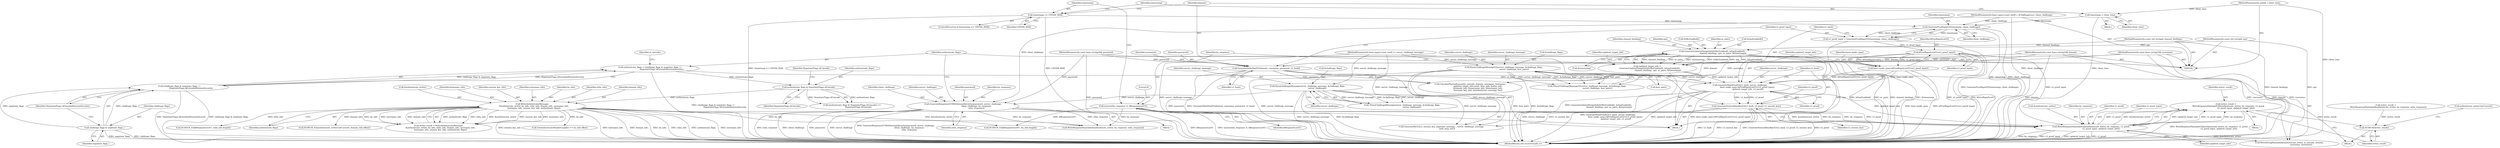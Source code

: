 digraph "0_Chrome_9cfe470d793da6e09b966d435c8fa2ba1625d5fe_3@API" {
"1000301" [label="(Call,writer_result =\n        WriteResponsePayloadsV2(&authenticate_writer, lm_response, v2_proof,\n                                v2_proof_input, updated_target_info))"];
"1000303" [label="(Call,WriteResponsePayloadsV2(&authenticate_writer, lm_response, v2_proof,\n                                v2_proof_input, updated_target_info))"];
"1000264" [label="(Call,WriteAuthenticateMessage(\n      &authenticate_writer, lm_info, ntlm_info, domain_info, username_info,\n      hostname_info, session_key_info, authenticate_flags))"];
"1000229" [label="(Call,authenticate_flags & NegotiateFlags::kUnicode)"];
"1000218" [label="(Call,authenticate_flags = (challenge_flags & negotiate_flags_) |\n                                      NegotiateFlags::kExtendedSessionSecurity)"];
"1000220" [label="(Call,(challenge_flags & negotiate_flags_) |\n                                      NegotiateFlags::kExtendedSessionSecurity)"];
"1000221" [label="(Call,challenge_flags & negotiate_flags_)"];
"1000163" [label="(Call,memset(lm_response, 0, kResponseLenV1))"];
"1000211" [label="(Call,GenerateResponsesV1WithSessionSecurity(password, server_challenge,\n                                           client_challenge, lm_response,\n                                           ntlm_response))"];
"1000103" [label="(MethodParameterIn,const base::string16& password)"];
"1000204" [label="(Call,ParseChallengeMessage(server_challenge_message, &challenge_flags,\n                               server_challenge))"];
"1000109" [label="(MethodParameterIn,base::span<const uint8_t> server_challenge_message)"];
"1000108" [label="(MethodParameterIn,base::span<const uint8_t, kChallengeLen> client_challenge)"];
"1000196" [label="(Call,GenerateSessionBaseKeyV2(v2_hash, v2_proof, v2_session_key))"];
"1000186" [label="(Call,GenerateNtlmProofV2(v2_hash, server_challenge,\n                        base::make_span<kProofInputLenV2>(v2_proof_input),\n                         updated_target_info, v2_proof))"];
"1000176" [label="(Call,GenerateNtlmHashV2(domain, username, password, v2_hash))"];
"1000101" [label="(MethodParameterIn,const base::string16& domain)"];
"1000102" [label="(MethodParameterIn,const base::string16& username)"];
"1000143" [label="(Call,ParseChallengeMessageV2(server_challenge_message, &challenge_flags,\n                                 server_challenge, &av_pairs))"];
"1000189" [label="(Call,base::make_span<kProofInputLenV2>(v2_proof_input))"];
"1000191" [label="(Call,kProofInputLenV2>(v2_proof_input))"];
"1000181" [label="(Call,v2_proof_input = GenerateProofInputV2(timestamp, client_challenge))"];
"1000183" [label="(Call,GenerateProofInputV2(timestamp, client_challenge))"];
"1000168" [label="(Call,timestamp == UINT64_MAX)"];
"1000172" [label="(Call,timestamp = client_time)"];
"1000107" [label="(MethodParameterIn,uint64_t client_time)"];
"1000153" [label="(Call,updated_target_info =\n        GenerateUpdatedTargetInfo(IsMicEnabled(), IsEpaEnabled(),\n                                  channel_bindings, spn, av_pairs, &timestamp))"];
"1000155" [label="(Call,GenerateUpdatedTargetInfo(IsMicEnabled(), IsEpaEnabled(),\n                                  channel_bindings, spn, av_pairs, &timestamp))"];
"1000105" [label="(MethodParameterIn,const std::string& channel_bindings)"];
"1000106" [label="(MethodParameterIn,const std::string& spn)"];
"1000329" [label="(Call,DCHECK(writer_result))"];
"1000219" [label="(Identifier,authenticate_flags)"];
"1000163" [label="(Call,memset(lm_response, 0, kResponseLenV1))"];
"1000272" [label="(Identifier,session_key_info)"];
"1000191" [label="(Call,kProofInputLenV2>(v2_proof_input))"];
"1000156" [label="(Call,IsMicEnabled())"];
"1000161" [label="(Call,&timestamp)"];
"1000303" [label="(Call,WriteResponsePayloadsV2(&authenticate_writer, lm_response, v2_proof,\n                                v2_proof_input, updated_target_info))"];
"1000213" [label="(Identifier,server_challenge)"];
"1000176" [label="(Call,GenerateNtlmHashV2(domain, username, password, v2_hash))"];
"1000199" [label="(Identifier,v2_session_key)"];
"1000232" [label="(Identifier,NegotiateFlags::kUnicode)"];
"1000179" [label="(Identifier,password)"];
"1000192" [label="(Identifier,kProofInputLenV2)"];
"1000107" [label="(MethodParameterIn,uint64_t client_time)"];
"1000229" [label="(Call,authenticate_flags & NegotiateFlags::kUnicode)"];
"1000165" [label="(Literal,0)"];
"1000143" [label="(Call,ParseChallengeMessageV2(server_challenge_message, &challenge_flags,\n                                 server_challenge, &av_pairs))"];
"1000154" [label="(Identifier,updated_target_info)"];
"1000304" [label="(Call,&authenticate_writer)"];
"1000196" [label="(Call,GenerateSessionBaseKeyV2(v2_hash, v2_proof, v2_session_key))"];
"1000312" [label="(Call,DCHECK_EQ(kResponseLenV1, lm_info.length))"];
"1000230" [label="(Identifier,authenticate_flags)"];
"1000270" [label="(Identifier,username_info)"];
"1000172" [label="(Call,timestamp = client_time)"];
"1000222" [label="(Identifier,challenge_flags)"];
"1000186" [label="(Call,GenerateNtlmProofV2(v2_hash, server_challenge,\n                        base::make_span<kProofInputLenV2>(v2_proof_input),\n                         updated_target_info, v2_proof))"];
"1000147" [label="(Identifier,server_challenge)"];
"1000183" [label="(Call,GenerateProofInputV2(timestamp, client_challenge))"];
"1000101" [label="(MethodParameterIn,const base::string16& domain)"];
"1000212" [label="(Identifier,password)"];
"1000228" [label="(Call,(authenticate_flags & NegotiateFlags::kUnicode) ==\n                    NegotiateFlags::kUnicode)"];
"1000306" [label="(Identifier,lm_response)"];
"1000293" [label="(Call,GetAuthenticateHeaderLength() == lm_info.offset)"];
"1000185" [label="(Identifier,client_challenge)"];
"1000166" [label="(Identifier,kResponseLenV1)"];
"1000300" [label="(Block,)"];
"1000373" [label="(MethodReturn,std::vector<uint8_t>)"];
"1000142" [label="(Call,!ParseChallengeMessageV2(server_challenge_message, &challenge_flags,\n                                 server_challenge, &av_pairs))"];
"1000177" [label="(Identifier,domain)"];
"1000211" [label="(Call,GenerateResponsesV1WithSessionSecurity(password, server_challenge,\n                                           client_challenge, lm_response,\n                                           ntlm_response))"];
"1000203" [label="(Call,!ParseChallengeMessage(server_challenge_message, &challenge_flags,\n                               server_challenge))"];
"1000148" [label="(Call,&av_pairs)"];
"1000170" [label="(Identifier,UINT64_MAX)"];
"1000309" [label="(Identifier,updated_target_info)"];
"1000167" [label="(ControlStructure,if (timestamp == UINT64_MAX))"];
"1000329" [label="(Call,DCHECK(writer_result))"];
"1000205" [label="(Identifier,server_challenge_message)"];
"1000174" [label="(Identifier,client_time)"];
"1000164" [label="(Identifier,lm_response)"];
"1000184" [label="(Identifier,timestamp)"];
"1000307" [label="(Identifier,v2_proof)"];
"1000190" [label="(Identifier,base::make_span)"];
"1000182" [label="(Identifier,v2_proof_input)"];
"1000221" [label="(Call,challenge_flags & negotiate_flags_)"];
"1000139" [label="(Block,)"];
"1000332" [label="(Call,authenticate_writer.GetCursor())"];
"1000267" [label="(Identifier,lm_info)"];
"1000231" [label="(Identifier,NegotiateFlags::kUnicode)"];
"1000160" [label="(Identifier,av_pairs)"];
"1000268" [label="(Identifier,ntlm_info)"];
"1000240" [label="(Call,CalculatePayloadLayout(is_unicode, domain, username, hostname,\n                         updated_target_info.size(), &lm_info, &ntlm_info,\n                         &domain_info, &username_info, &hostname_info,\n                         &session_key_info, &authenticate_message_len))"];
"1000324" [label="(Call,WriteResponsePayloads(&authenticate_writer, lm_response, ntlm_response))"];
"1000224" [label="(Identifier,NegotiateFlags::kExtendedSessionSecurity)"];
"1000157" [label="(Call,IsEpaEnabled())"];
"1000103" [label="(MethodParameterIn,const base::string16& password)"];
"1000158" [label="(Identifier,channel_bindings)"];
"1000302" [label="(Identifier,writer_result)"];
"1000187" [label="(Identifier,v2_hash)"];
"1000215" [label="(Identifier,lm_response)"];
"1000201" [label="(Block,)"];
"1000317" [label="(Call,DCHECK_EQ(kResponseLenV1, ntlm_info.length))"];
"1000169" [label="(Identifier,timestamp)"];
"1000189" [label="(Call,base::make_span<kProofInputLenV2>(v2_proof_input))"];
"1000109" [label="(MethodParameterIn,base::span<const uint8_t> server_challenge_message)"];
"1000168" [label="(Call,timestamp == UINT64_MAX)"];
"1000188" [label="(Identifier,server_challenge)"];
"1000181" [label="(Call,v2_proof_input = GenerateProofInputV2(timestamp, client_challenge))"];
"1000264" [label="(Call,WriteAuthenticateMessage(\n      &authenticate_writer, lm_info, ntlm_info, domain_info, username_info,\n      hostname_info, session_key_info, authenticate_flags))"];
"1000338" [label="(Call,WriteStringPayloads(&authenticate_writer, is_unicode, domain,\n                                      username, hostname))"];
"1000330" [label="(Identifier,writer_result)"];
"1000322" [label="(Call,writer_result =\n        WriteResponsePayloads(&authenticate_writer, lm_response, ntlm_response))"];
"1000206" [label="(Call,&challenge_flags)"];
"1000159" [label="(Identifier,spn)"];
"1000110" [label="(Block,)"];
"1000195" [label="(Identifier,v2_proof)"];
"1000220" [label="(Call,(challenge_flags & negotiate_flags_) |\n                                      NegotiateFlags::kExtendedSessionSecurity)"];
"1000153" [label="(Call,updated_target_info =\n        GenerateUpdatedTargetInfo(IsMicEnabled(), IsEpaEnabled(),\n                                  channel_bindings, spn, av_pairs, &timestamp))"];
"1000218" [label="(Call,authenticate_flags = (challenge_flags & negotiate_flags_) |\n                                      NegotiateFlags::kExtendedSessionSecurity)"];
"1000180" [label="(Identifier,v2_hash)"];
"1000223" [label="(Identifier,negotiate_flags_)"];
"1000144" [label="(Identifier,server_challenge_message)"];
"1000198" [label="(Identifier,v2_proof)"];
"1000197" [label="(Identifier,v2_hash)"];
"1000269" [label="(Identifier,domain_info)"];
"1000273" [label="(Identifier,authenticate_flags)"];
"1000331" [label="(Call,DCHECK_EQ(authenticate_writer.GetCursor(), domain_info.offset))"];
"1000265" [label="(Call,&authenticate_writer)"];
"1000365" [label="(Call,GenerateMicV2(v2_session_key, negotiate_message_, server_challenge_message,\n                  auth_msg, mic))"];
"1000155" [label="(Call,GenerateUpdatedTargetInfo(IsMicEnabled(), IsEpaEnabled(),\n                                  channel_bindings, spn, av_pairs, &timestamp))"];
"1000194" [label="(Identifier,updated_target_info)"];
"1000271" [label="(Identifier,hostname_info)"];
"1000108" [label="(MethodParameterIn,base::span<const uint8_t, kChallengeLen> client_challenge)"];
"1000204" [label="(Call,ParseChallengeMessage(server_challenge_message, &challenge_flags,\n                               server_challenge))"];
"1000214" [label="(Identifier,client_challenge)"];
"1000216" [label="(Identifier,ntlm_response)"];
"1000262" [label="(Call,writer_result = WriteAuthenticateMessage(\n      &authenticate_writer, lm_info, ntlm_info, domain_info, username_info,\n      hostname_info, session_key_info, authenticate_flags))"];
"1000102" [label="(MethodParameterIn,const base::string16& username)"];
"1000178" [label="(Identifier,username)"];
"1000173" [label="(Identifier,timestamp)"];
"1000301" [label="(Call,writer_result =\n        WriteResponsePayloadsV2(&authenticate_writer, lm_response, v2_proof,\n                                v2_proof_input, updated_target_info))"];
"1000208" [label="(Identifier,server_challenge)"];
"1000308" [label="(Identifier,v2_proof_input)"];
"1000227" [label="(Identifier,is_unicode)"];
"1000145" [label="(Call,&challenge_flags)"];
"1000193" [label="(Identifier,v2_proof_input)"];
"1000105" [label="(MethodParameterIn,const std::string& channel_bindings)"];
"1000106" [label="(MethodParameterIn,const std::string& spn)"];
"1000171" [label="(Block,)"];
"1000301" -> "1000300"  [label="AST: "];
"1000301" -> "1000303"  [label="CFG: "];
"1000302" -> "1000301"  [label="AST: "];
"1000303" -> "1000301"  [label="AST: "];
"1000330" -> "1000301"  [label="CFG: "];
"1000301" -> "1000373"  [label="DDG: WriteResponsePayloadsV2(&authenticate_writer, lm_response, v2_proof,\n                                v2_proof_input, updated_target_info)"];
"1000303" -> "1000301"  [label="DDG: updated_target_info"];
"1000303" -> "1000301"  [label="DDG: v2_proof_input"];
"1000303" -> "1000301"  [label="DDG: lm_response"];
"1000303" -> "1000301"  [label="DDG: v2_proof"];
"1000303" -> "1000301"  [label="DDG: &authenticate_writer"];
"1000301" -> "1000329"  [label="DDG: writer_result"];
"1000303" -> "1000309"  [label="CFG: "];
"1000304" -> "1000303"  [label="AST: "];
"1000306" -> "1000303"  [label="AST: "];
"1000307" -> "1000303"  [label="AST: "];
"1000308" -> "1000303"  [label="AST: "];
"1000309" -> "1000303"  [label="AST: "];
"1000303" -> "1000373"  [label="DDG: updated_target_info"];
"1000303" -> "1000373"  [label="DDG: v2_proof"];
"1000303" -> "1000373"  [label="DDG: lm_response"];
"1000303" -> "1000373"  [label="DDG: v2_proof_input"];
"1000264" -> "1000303"  [label="DDG: &authenticate_writer"];
"1000163" -> "1000303"  [label="DDG: lm_response"];
"1000211" -> "1000303"  [label="DDG: lm_response"];
"1000196" -> "1000303"  [label="DDG: v2_proof"];
"1000191" -> "1000303"  [label="DDG: v2_proof_input"];
"1000186" -> "1000303"  [label="DDG: updated_target_info"];
"1000303" -> "1000338"  [label="DDG: &authenticate_writer"];
"1000264" -> "1000262"  [label="AST: "];
"1000264" -> "1000273"  [label="CFG: "];
"1000265" -> "1000264"  [label="AST: "];
"1000267" -> "1000264"  [label="AST: "];
"1000268" -> "1000264"  [label="AST: "];
"1000269" -> "1000264"  [label="AST: "];
"1000270" -> "1000264"  [label="AST: "];
"1000271" -> "1000264"  [label="AST: "];
"1000272" -> "1000264"  [label="AST: "];
"1000273" -> "1000264"  [label="AST: "];
"1000262" -> "1000264"  [label="CFG: "];
"1000264" -> "1000373"  [label="DDG: domain_info"];
"1000264" -> "1000373"  [label="DDG: lm_info"];
"1000264" -> "1000373"  [label="DDG: ntlm_info"];
"1000264" -> "1000373"  [label="DDG: authenticate_flags"];
"1000264" -> "1000373"  [label="DDG: username_info"];
"1000264" -> "1000373"  [label="DDG: session_key_info"];
"1000264" -> "1000373"  [label="DDG: hostname_info"];
"1000264" -> "1000262"  [label="DDG: authenticate_flags"];
"1000264" -> "1000262"  [label="DDG: ntlm_info"];
"1000264" -> "1000262"  [label="DDG: &authenticate_writer"];
"1000264" -> "1000262"  [label="DDG: session_key_info"];
"1000264" -> "1000262"  [label="DDG: hostname_info"];
"1000264" -> "1000262"  [label="DDG: lm_info"];
"1000264" -> "1000262"  [label="DDG: username_info"];
"1000264" -> "1000262"  [label="DDG: domain_info"];
"1000229" -> "1000264"  [label="DDG: authenticate_flags"];
"1000264" -> "1000293"  [label="DDG: lm_info"];
"1000264" -> "1000312"  [label="DDG: lm_info"];
"1000264" -> "1000317"  [label="DDG: ntlm_info"];
"1000264" -> "1000324"  [label="DDG: &authenticate_writer"];
"1000264" -> "1000331"  [label="DDG: domain_info"];
"1000229" -> "1000228"  [label="AST: "];
"1000229" -> "1000231"  [label="CFG: "];
"1000230" -> "1000229"  [label="AST: "];
"1000231" -> "1000229"  [label="AST: "];
"1000232" -> "1000229"  [label="CFG: "];
"1000229" -> "1000228"  [label="DDG: authenticate_flags"];
"1000229" -> "1000228"  [label="DDG: NegotiateFlags::kUnicode"];
"1000218" -> "1000229"  [label="DDG: authenticate_flags"];
"1000218" -> "1000110"  [label="AST: "];
"1000218" -> "1000220"  [label="CFG: "];
"1000219" -> "1000218"  [label="AST: "];
"1000220" -> "1000218"  [label="AST: "];
"1000227" -> "1000218"  [label="CFG: "];
"1000218" -> "1000373"  [label="DDG: (challenge_flags & negotiate_flags_) |\n                                      NegotiateFlags::kExtendedSessionSecurity"];
"1000220" -> "1000218"  [label="DDG: challenge_flags & negotiate_flags_"];
"1000220" -> "1000218"  [label="DDG: NegotiateFlags::kExtendedSessionSecurity"];
"1000220" -> "1000224"  [label="CFG: "];
"1000221" -> "1000220"  [label="AST: "];
"1000224" -> "1000220"  [label="AST: "];
"1000220" -> "1000373"  [label="DDG: challenge_flags & negotiate_flags_"];
"1000220" -> "1000373"  [label="DDG: NegotiateFlags::kExtendedSessionSecurity"];
"1000221" -> "1000220"  [label="DDG: challenge_flags"];
"1000221" -> "1000220"  [label="DDG: negotiate_flags_"];
"1000221" -> "1000223"  [label="CFG: "];
"1000222" -> "1000221"  [label="AST: "];
"1000223" -> "1000221"  [label="AST: "];
"1000224" -> "1000221"  [label="CFG: "];
"1000221" -> "1000373"  [label="DDG: negotiate_flags_"];
"1000221" -> "1000373"  [label="DDG: challenge_flags"];
"1000163" -> "1000139"  [label="AST: "];
"1000163" -> "1000166"  [label="CFG: "];
"1000164" -> "1000163"  [label="AST: "];
"1000165" -> "1000163"  [label="AST: "];
"1000166" -> "1000163"  [label="AST: "];
"1000169" -> "1000163"  [label="CFG: "];
"1000163" -> "1000373"  [label="DDG: kResponseLenV1"];
"1000163" -> "1000373"  [label="DDG: memset(lm_response, 0, kResponseLenV1)"];
"1000163" -> "1000312"  [label="DDG: kResponseLenV1"];
"1000163" -> "1000324"  [label="DDG: lm_response"];
"1000211" -> "1000201"  [label="AST: "];
"1000211" -> "1000216"  [label="CFG: "];
"1000212" -> "1000211"  [label="AST: "];
"1000213" -> "1000211"  [label="AST: "];
"1000214" -> "1000211"  [label="AST: "];
"1000215" -> "1000211"  [label="AST: "];
"1000216" -> "1000211"  [label="AST: "];
"1000219" -> "1000211"  [label="CFG: "];
"1000211" -> "1000373"  [label="DDG: ntlm_response"];
"1000211" -> "1000373"  [label="DDG: client_challenge"];
"1000211" -> "1000373"  [label="DDG: password"];
"1000211" -> "1000373"  [label="DDG: server_challenge"];
"1000211" -> "1000373"  [label="DDG: GenerateResponsesV1WithSessionSecurity(password, server_challenge,\n                                           client_challenge, lm_response,\n                                           ntlm_response)"];
"1000103" -> "1000211"  [label="DDG: password"];
"1000204" -> "1000211"  [label="DDG: server_challenge"];
"1000108" -> "1000211"  [label="DDG: client_challenge"];
"1000211" -> "1000324"  [label="DDG: lm_response"];
"1000211" -> "1000324"  [label="DDG: ntlm_response"];
"1000103" -> "1000100"  [label="AST: "];
"1000103" -> "1000373"  [label="DDG: password"];
"1000103" -> "1000176"  [label="DDG: password"];
"1000204" -> "1000203"  [label="AST: "];
"1000204" -> "1000208"  [label="CFG: "];
"1000205" -> "1000204"  [label="AST: "];
"1000206" -> "1000204"  [label="AST: "];
"1000208" -> "1000204"  [label="AST: "];
"1000203" -> "1000204"  [label="CFG: "];
"1000204" -> "1000373"  [label="DDG: &challenge_flags"];
"1000204" -> "1000373"  [label="DDG: server_challenge_message"];
"1000204" -> "1000203"  [label="DDG: server_challenge_message"];
"1000204" -> "1000203"  [label="DDG: &challenge_flags"];
"1000204" -> "1000203"  [label="DDG: server_challenge"];
"1000109" -> "1000204"  [label="DDG: server_challenge_message"];
"1000204" -> "1000365"  [label="DDG: server_challenge_message"];
"1000109" -> "1000100"  [label="AST: "];
"1000109" -> "1000373"  [label="DDG: server_challenge_message"];
"1000109" -> "1000143"  [label="DDG: server_challenge_message"];
"1000109" -> "1000365"  [label="DDG: server_challenge_message"];
"1000108" -> "1000100"  [label="AST: "];
"1000108" -> "1000373"  [label="DDG: client_challenge"];
"1000108" -> "1000183"  [label="DDG: client_challenge"];
"1000196" -> "1000139"  [label="AST: "];
"1000196" -> "1000199"  [label="CFG: "];
"1000197" -> "1000196"  [label="AST: "];
"1000198" -> "1000196"  [label="AST: "];
"1000199" -> "1000196"  [label="AST: "];
"1000219" -> "1000196"  [label="CFG: "];
"1000196" -> "1000373"  [label="DDG: v2_hash"];
"1000196" -> "1000373"  [label="DDG: v2_session_key"];
"1000196" -> "1000373"  [label="DDG: GenerateSessionBaseKeyV2(v2_hash, v2_proof, v2_session_key)"];
"1000196" -> "1000373"  [label="DDG: v2_proof"];
"1000186" -> "1000196"  [label="DDG: v2_hash"];
"1000186" -> "1000196"  [label="DDG: v2_proof"];
"1000196" -> "1000365"  [label="DDG: v2_session_key"];
"1000186" -> "1000139"  [label="AST: "];
"1000186" -> "1000195"  [label="CFG: "];
"1000187" -> "1000186"  [label="AST: "];
"1000188" -> "1000186"  [label="AST: "];
"1000189" -> "1000186"  [label="AST: "];
"1000194" -> "1000186"  [label="AST: "];
"1000195" -> "1000186"  [label="AST: "];
"1000197" -> "1000186"  [label="CFG: "];
"1000186" -> "1000373"  [label="DDG: server_challenge"];
"1000186" -> "1000373"  [label="DDG: GenerateNtlmProofV2(v2_hash, server_challenge,\n                        base::make_span<kProofInputLenV2>(v2_proof_input),\n                         updated_target_info, v2_proof)"];
"1000186" -> "1000373"  [label="DDG: updated_target_info"];
"1000186" -> "1000373"  [label="DDG: base::make_span<kProofInputLenV2>(v2_proof_input)"];
"1000176" -> "1000186"  [label="DDG: v2_hash"];
"1000143" -> "1000186"  [label="DDG: server_challenge"];
"1000189" -> "1000186"  [label="DDG: base::make_span"];
"1000189" -> "1000186"  [label="DDG: kProofInputLenV2>(v2_proof_input)"];
"1000153" -> "1000186"  [label="DDG: updated_target_info"];
"1000176" -> "1000139"  [label="AST: "];
"1000176" -> "1000180"  [label="CFG: "];
"1000177" -> "1000176"  [label="AST: "];
"1000178" -> "1000176"  [label="AST: "];
"1000179" -> "1000176"  [label="AST: "];
"1000180" -> "1000176"  [label="AST: "];
"1000182" -> "1000176"  [label="CFG: "];
"1000176" -> "1000373"  [label="DDG: password"];
"1000176" -> "1000373"  [label="DDG: GenerateNtlmHashV2(domain, username, password, v2_hash)"];
"1000101" -> "1000176"  [label="DDG: domain"];
"1000102" -> "1000176"  [label="DDG: username"];
"1000176" -> "1000240"  [label="DDG: domain"];
"1000176" -> "1000240"  [label="DDG: username"];
"1000101" -> "1000100"  [label="AST: "];
"1000101" -> "1000373"  [label="DDG: domain"];
"1000101" -> "1000240"  [label="DDG: domain"];
"1000101" -> "1000338"  [label="DDG: domain"];
"1000102" -> "1000100"  [label="AST: "];
"1000102" -> "1000373"  [label="DDG: username"];
"1000102" -> "1000240"  [label="DDG: username"];
"1000102" -> "1000338"  [label="DDG: username"];
"1000143" -> "1000142"  [label="AST: "];
"1000143" -> "1000148"  [label="CFG: "];
"1000144" -> "1000143"  [label="AST: "];
"1000145" -> "1000143"  [label="AST: "];
"1000147" -> "1000143"  [label="AST: "];
"1000148" -> "1000143"  [label="AST: "];
"1000142" -> "1000143"  [label="CFG: "];
"1000143" -> "1000373"  [label="DDG: server_challenge_message"];
"1000143" -> "1000373"  [label="DDG: &av_pairs"];
"1000143" -> "1000373"  [label="DDG: &challenge_flags"];
"1000143" -> "1000142"  [label="DDG: server_challenge_message"];
"1000143" -> "1000142"  [label="DDG: &challenge_flags"];
"1000143" -> "1000142"  [label="DDG: server_challenge"];
"1000143" -> "1000142"  [label="DDG: &av_pairs"];
"1000143" -> "1000365"  [label="DDG: server_challenge_message"];
"1000189" -> "1000191"  [label="CFG: "];
"1000190" -> "1000189"  [label="AST: "];
"1000191" -> "1000189"  [label="AST: "];
"1000194" -> "1000189"  [label="CFG: "];
"1000189" -> "1000373"  [label="DDG: base::make_span"];
"1000189" -> "1000373"  [label="DDG: kProofInputLenV2>(v2_proof_input)"];
"1000191" -> "1000189"  [label="DDG: kProofInputLenV2"];
"1000191" -> "1000189"  [label="DDG: v2_proof_input"];
"1000191" -> "1000193"  [label="CFG: "];
"1000192" -> "1000191"  [label="AST: "];
"1000193" -> "1000191"  [label="AST: "];
"1000191" -> "1000373"  [label="DDG: v2_proof_input"];
"1000191" -> "1000373"  [label="DDG: kProofInputLenV2"];
"1000181" -> "1000191"  [label="DDG: v2_proof_input"];
"1000181" -> "1000139"  [label="AST: "];
"1000181" -> "1000183"  [label="CFG: "];
"1000182" -> "1000181"  [label="AST: "];
"1000183" -> "1000181"  [label="AST: "];
"1000187" -> "1000181"  [label="CFG: "];
"1000181" -> "1000373"  [label="DDG: GenerateProofInputV2(timestamp, client_challenge)"];
"1000183" -> "1000181"  [label="DDG: timestamp"];
"1000183" -> "1000181"  [label="DDG: client_challenge"];
"1000183" -> "1000185"  [label="CFG: "];
"1000184" -> "1000183"  [label="AST: "];
"1000185" -> "1000183"  [label="AST: "];
"1000183" -> "1000373"  [label="DDG: client_challenge"];
"1000183" -> "1000373"  [label="DDG: timestamp"];
"1000168" -> "1000183"  [label="DDG: timestamp"];
"1000172" -> "1000183"  [label="DDG: timestamp"];
"1000168" -> "1000167"  [label="AST: "];
"1000168" -> "1000170"  [label="CFG: "];
"1000169" -> "1000168"  [label="AST: "];
"1000170" -> "1000168"  [label="AST: "];
"1000173" -> "1000168"  [label="CFG: "];
"1000177" -> "1000168"  [label="CFG: "];
"1000168" -> "1000373"  [label="DDG: timestamp == UINT64_MAX"];
"1000168" -> "1000373"  [label="DDG: UINT64_MAX"];
"1000172" -> "1000171"  [label="AST: "];
"1000172" -> "1000174"  [label="CFG: "];
"1000173" -> "1000172"  [label="AST: "];
"1000174" -> "1000172"  [label="AST: "];
"1000177" -> "1000172"  [label="CFG: "];
"1000172" -> "1000373"  [label="DDG: client_time"];
"1000107" -> "1000172"  [label="DDG: client_time"];
"1000107" -> "1000100"  [label="AST: "];
"1000107" -> "1000373"  [label="DDG: client_time"];
"1000153" -> "1000139"  [label="AST: "];
"1000153" -> "1000155"  [label="CFG: "];
"1000154" -> "1000153"  [label="AST: "];
"1000155" -> "1000153"  [label="AST: "];
"1000164" -> "1000153"  [label="CFG: "];
"1000153" -> "1000373"  [label="DDG: GenerateUpdatedTargetInfo(IsMicEnabled(), IsEpaEnabled(),\n                                  channel_bindings, spn, av_pairs, &timestamp)"];
"1000155" -> "1000153"  [label="DDG: channel_bindings"];
"1000155" -> "1000153"  [label="DDG: av_pairs"];
"1000155" -> "1000153"  [label="DDG: &timestamp"];
"1000155" -> "1000153"  [label="DDG: IsMicEnabled()"];
"1000155" -> "1000153"  [label="DDG: spn"];
"1000155" -> "1000153"  [label="DDG: IsEpaEnabled()"];
"1000155" -> "1000161"  [label="CFG: "];
"1000156" -> "1000155"  [label="AST: "];
"1000157" -> "1000155"  [label="AST: "];
"1000158" -> "1000155"  [label="AST: "];
"1000159" -> "1000155"  [label="AST: "];
"1000160" -> "1000155"  [label="AST: "];
"1000161" -> "1000155"  [label="AST: "];
"1000155" -> "1000373"  [label="DDG: spn"];
"1000155" -> "1000373"  [label="DDG: IsEpaEnabled()"];
"1000155" -> "1000373"  [label="DDG: av_pairs"];
"1000155" -> "1000373"  [label="DDG: channel_bindings"];
"1000155" -> "1000373"  [label="DDG: &timestamp"];
"1000105" -> "1000155"  [label="DDG: channel_bindings"];
"1000106" -> "1000155"  [label="DDG: spn"];
"1000105" -> "1000100"  [label="AST: "];
"1000105" -> "1000373"  [label="DDG: channel_bindings"];
"1000106" -> "1000100"  [label="AST: "];
"1000106" -> "1000373"  [label="DDG: spn"];
"1000329" -> "1000110"  [label="AST: "];
"1000329" -> "1000330"  [label="CFG: "];
"1000330" -> "1000329"  [label="AST: "];
"1000332" -> "1000329"  [label="CFG: "];
"1000322" -> "1000329"  [label="DDG: writer_result"];
}

